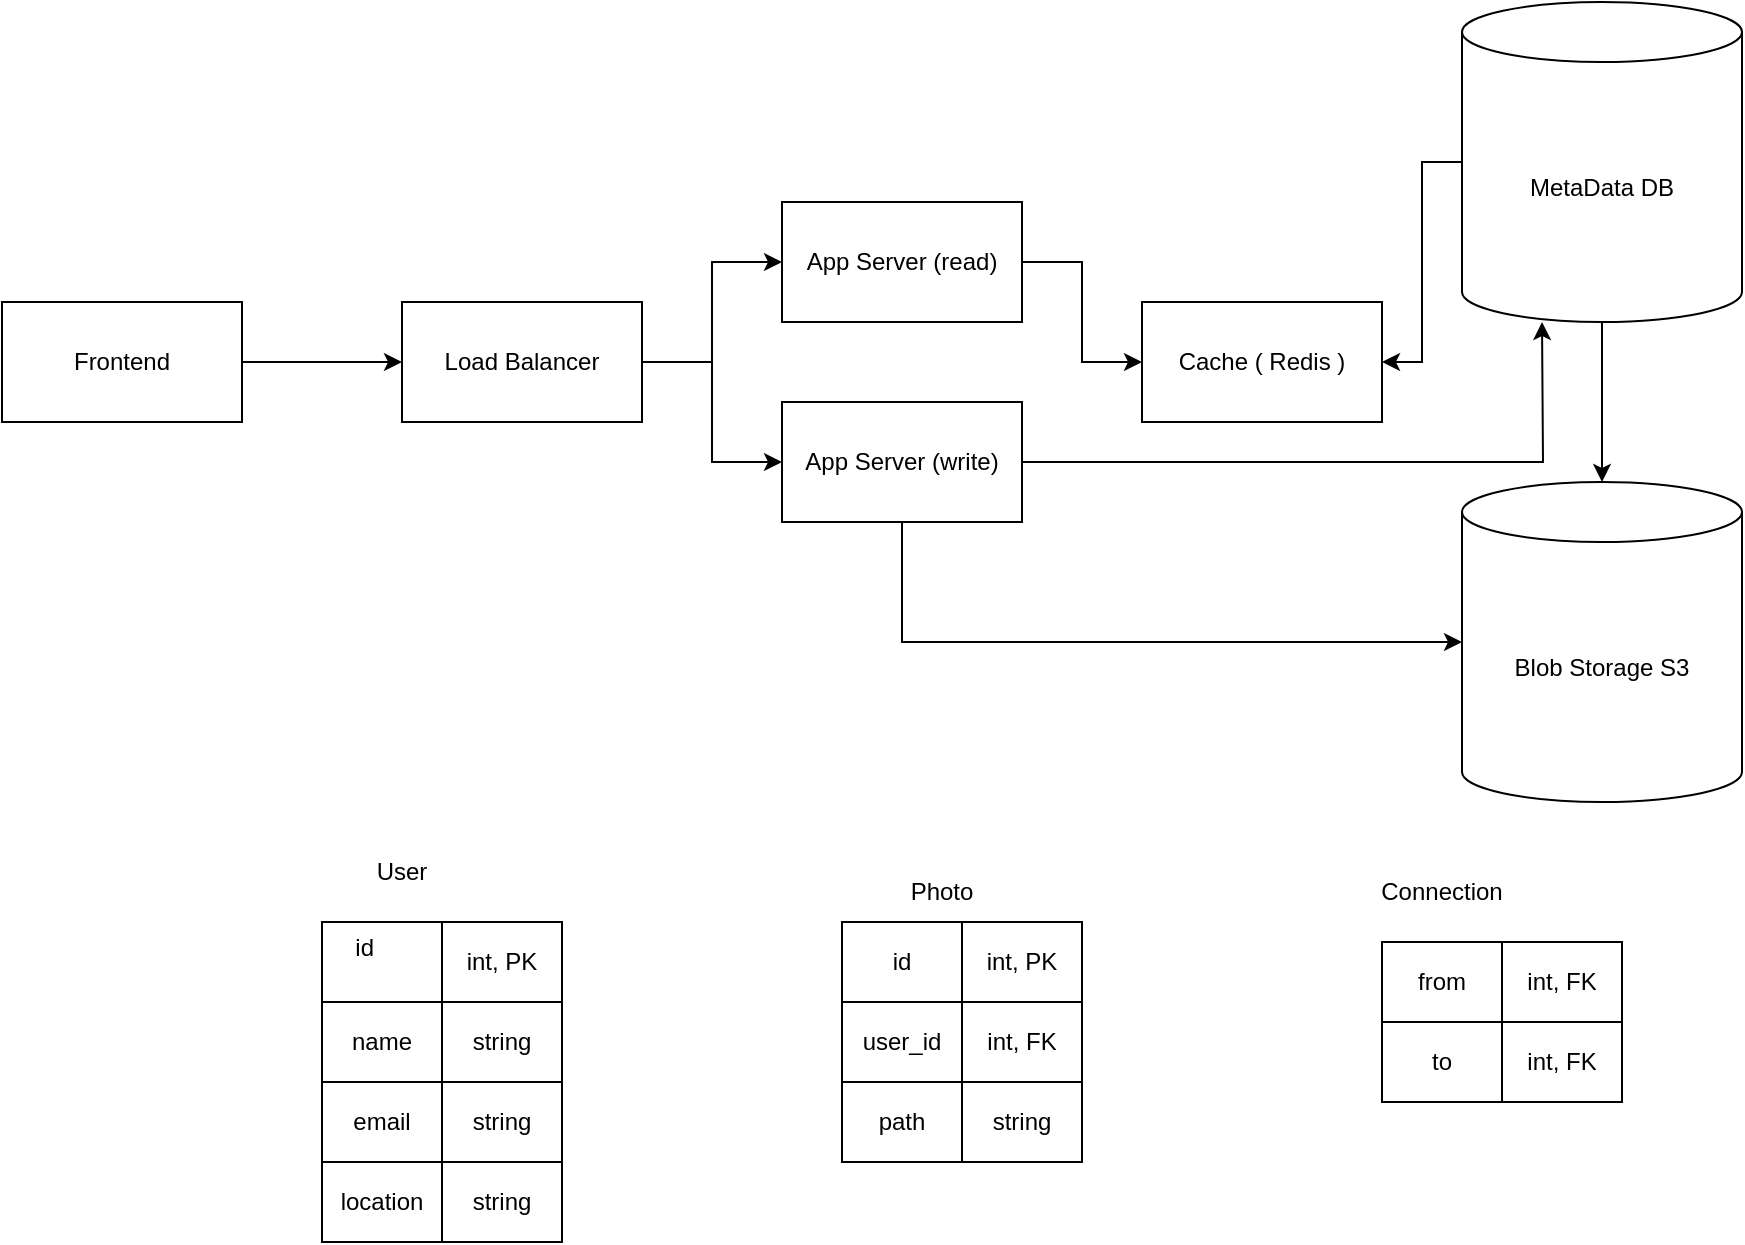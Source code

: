 <mxfile version="26.0.10">
  <diagram name="Page-1" id="4_LKqWrC4P0Q5ola9pTG">
    <mxGraphModel dx="2062" dy="656" grid="1" gridSize="10" guides="1" tooltips="1" connect="1" arrows="1" fold="1" page="1" pageScale="1" pageWidth="827" pageHeight="1169" math="0" shadow="0">
      <root>
        <mxCell id="0" />
        <mxCell id="1" parent="0" />
        <mxCell id="8ZHQOrAJMJdYSb0rg_SG-45" style="edgeStyle=orthogonalEdgeStyle;rounded=0;orthogonalLoop=1;jettySize=auto;html=1;entryX=0;entryY=0.5;entryDx=0;entryDy=0;" edge="1" parent="1" source="uXUYD9TR8dDUdcKyL0ho-1" target="8ZHQOrAJMJdYSb0rg_SG-42">
          <mxGeometry relative="1" as="geometry" />
        </mxCell>
        <mxCell id="uXUYD9TR8dDUdcKyL0ho-1" value="Frontend" style="rounded=0;whiteSpace=wrap;html=1;" parent="1" vertex="1">
          <mxGeometry x="-100" y="300" width="120" height="60" as="geometry" />
        </mxCell>
        <mxCell id="8ZHQOrAJMJdYSb0rg_SG-36" style="edgeStyle=orthogonalEdgeStyle;rounded=0;orthogonalLoop=1;jettySize=auto;html=1;entryX=0;entryY=0.5;entryDx=0;entryDy=0;" edge="1" parent="1" source="uXUYD9TR8dDUdcKyL0ho-2" target="8ZHQOrAJMJdYSb0rg_SG-35">
          <mxGeometry relative="1" as="geometry" />
        </mxCell>
        <mxCell id="uXUYD9TR8dDUdcKyL0ho-2" value="App Server (read)" style="rounded=0;whiteSpace=wrap;html=1;" parent="1" vertex="1">
          <mxGeometry x="290" y="250" width="120" height="60" as="geometry" />
        </mxCell>
        <mxCell id="ZqeYedmhHJAZJT02QC1D-1" value="" style="shape=table;startSize=0;container=1;collapsible=0;childLayout=tableLayout;" parent="1" vertex="1">
          <mxGeometry x="60" y="610" width="120" height="160" as="geometry" />
        </mxCell>
        <mxCell id="ZqeYedmhHJAZJT02QC1D-2" value="" style="shape=tableRow;horizontal=0;startSize=0;swimlaneHead=0;swimlaneBody=0;strokeColor=inherit;top=0;left=0;bottom=0;right=0;collapsible=0;dropTarget=0;fillColor=none;points=[[0,0.5],[1,0.5]];portConstraint=eastwest;" parent="ZqeYedmhHJAZJT02QC1D-1" vertex="1">
          <mxGeometry width="120" height="40" as="geometry" />
        </mxCell>
        <mxCell id="ZqeYedmhHJAZJT02QC1D-3" value="&lt;div&gt;id&lt;span style=&quot;white-space: pre;&quot;&gt;&#x9;&lt;/span&gt;&lt;/div&gt;&lt;div&gt;&lt;br/&gt;&lt;/div&gt;" style="shape=partialRectangle;html=1;whiteSpace=wrap;connectable=0;strokeColor=inherit;overflow=hidden;fillColor=none;top=0;left=0;bottom=0;right=0;pointerEvents=1;" parent="ZqeYedmhHJAZJT02QC1D-2" vertex="1">
          <mxGeometry width="60" height="40" as="geometry">
            <mxRectangle width="60" height="40" as="alternateBounds" />
          </mxGeometry>
        </mxCell>
        <mxCell id="ZqeYedmhHJAZJT02QC1D-4" value="int, PK" style="shape=partialRectangle;html=1;whiteSpace=wrap;connectable=0;strokeColor=inherit;overflow=hidden;fillColor=none;top=0;left=0;bottom=0;right=0;pointerEvents=1;" parent="ZqeYedmhHJAZJT02QC1D-2" vertex="1">
          <mxGeometry x="60" width="60" height="40" as="geometry">
            <mxRectangle width="60" height="40" as="alternateBounds" />
          </mxGeometry>
        </mxCell>
        <mxCell id="ZqeYedmhHJAZJT02QC1D-5" value="" style="shape=tableRow;horizontal=0;startSize=0;swimlaneHead=0;swimlaneBody=0;strokeColor=inherit;top=0;left=0;bottom=0;right=0;collapsible=0;dropTarget=0;fillColor=none;points=[[0,0.5],[1,0.5]];portConstraint=eastwest;" parent="ZqeYedmhHJAZJT02QC1D-1" vertex="1">
          <mxGeometry y="40" width="120" height="40" as="geometry" />
        </mxCell>
        <mxCell id="ZqeYedmhHJAZJT02QC1D-6" value="name" style="shape=partialRectangle;html=1;whiteSpace=wrap;connectable=0;strokeColor=inherit;overflow=hidden;fillColor=none;top=0;left=0;bottom=0;right=0;pointerEvents=1;" parent="ZqeYedmhHJAZJT02QC1D-5" vertex="1">
          <mxGeometry width="60" height="40" as="geometry">
            <mxRectangle width="60" height="40" as="alternateBounds" />
          </mxGeometry>
        </mxCell>
        <mxCell id="ZqeYedmhHJAZJT02QC1D-7" value="string" style="shape=partialRectangle;html=1;whiteSpace=wrap;connectable=0;strokeColor=inherit;overflow=hidden;fillColor=none;top=0;left=0;bottom=0;right=0;pointerEvents=1;" parent="ZqeYedmhHJAZJT02QC1D-5" vertex="1">
          <mxGeometry x="60" width="60" height="40" as="geometry">
            <mxRectangle width="60" height="40" as="alternateBounds" />
          </mxGeometry>
        </mxCell>
        <mxCell id="8ZHQOrAJMJdYSb0rg_SG-21" style="shape=tableRow;horizontal=0;startSize=0;swimlaneHead=0;swimlaneBody=0;strokeColor=inherit;top=0;left=0;bottom=0;right=0;collapsible=0;dropTarget=0;fillColor=none;points=[[0,0.5],[1,0.5]];portConstraint=eastwest;" vertex="1" parent="ZqeYedmhHJAZJT02QC1D-1">
          <mxGeometry y="80" width="120" height="40" as="geometry" />
        </mxCell>
        <mxCell id="8ZHQOrAJMJdYSb0rg_SG-22" value="email" style="shape=partialRectangle;html=1;whiteSpace=wrap;connectable=0;strokeColor=inherit;overflow=hidden;fillColor=none;top=0;left=0;bottom=0;right=0;pointerEvents=1;" vertex="1" parent="8ZHQOrAJMJdYSb0rg_SG-21">
          <mxGeometry width="60" height="40" as="geometry">
            <mxRectangle width="60" height="40" as="alternateBounds" />
          </mxGeometry>
        </mxCell>
        <mxCell id="8ZHQOrAJMJdYSb0rg_SG-23" value="string" style="shape=partialRectangle;html=1;whiteSpace=wrap;connectable=0;strokeColor=inherit;overflow=hidden;fillColor=none;top=0;left=0;bottom=0;right=0;pointerEvents=1;" vertex="1" parent="8ZHQOrAJMJdYSb0rg_SG-21">
          <mxGeometry x="60" width="60" height="40" as="geometry">
            <mxRectangle width="60" height="40" as="alternateBounds" />
          </mxGeometry>
        </mxCell>
        <mxCell id="8ZHQOrAJMJdYSb0rg_SG-24" style="shape=tableRow;horizontal=0;startSize=0;swimlaneHead=0;swimlaneBody=0;strokeColor=inherit;top=0;left=0;bottom=0;right=0;collapsible=0;dropTarget=0;fillColor=none;points=[[0,0.5],[1,0.5]];portConstraint=eastwest;" vertex="1" parent="ZqeYedmhHJAZJT02QC1D-1">
          <mxGeometry y="120" width="120" height="40" as="geometry" />
        </mxCell>
        <mxCell id="8ZHQOrAJMJdYSb0rg_SG-25" value="location" style="shape=partialRectangle;html=1;whiteSpace=wrap;connectable=0;strokeColor=inherit;overflow=hidden;fillColor=none;top=0;left=0;bottom=0;right=0;pointerEvents=1;" vertex="1" parent="8ZHQOrAJMJdYSb0rg_SG-24">
          <mxGeometry width="60" height="40" as="geometry">
            <mxRectangle width="60" height="40" as="alternateBounds" />
          </mxGeometry>
        </mxCell>
        <mxCell id="8ZHQOrAJMJdYSb0rg_SG-26" value="string" style="shape=partialRectangle;html=1;whiteSpace=wrap;connectable=0;strokeColor=inherit;overflow=hidden;fillColor=none;top=0;left=0;bottom=0;right=0;pointerEvents=1;" vertex="1" parent="8ZHQOrAJMJdYSb0rg_SG-24">
          <mxGeometry x="60" width="60" height="40" as="geometry">
            <mxRectangle width="60" height="40" as="alternateBounds" />
          </mxGeometry>
        </mxCell>
        <mxCell id="ZqeYedmhHJAZJT02QC1D-10" value="User" style="text;html=1;align=center;verticalAlign=middle;whiteSpace=wrap;rounded=0;" parent="1" vertex="1">
          <mxGeometry x="70" y="570" width="60" height="30" as="geometry" />
        </mxCell>
        <mxCell id="8ZHQOrAJMJdYSb0rg_SG-1" value="" style="shape=partialRectangle;html=1;whiteSpace=wrap;connectable=0;strokeColor=inherit;overflow=hidden;fillColor=none;top=0;left=0;bottom=0;right=0;pointerEvents=1;" vertex="1" parent="1">
          <mxGeometry x="390" y="620" width="60" height="40" as="geometry">
            <mxRectangle width="60" height="40" as="alternateBounds" />
          </mxGeometry>
        </mxCell>
        <mxCell id="8ZHQOrAJMJdYSb0rg_SG-2" value="" style="shape=partialRectangle;html=1;whiteSpace=wrap;connectable=0;strokeColor=inherit;overflow=hidden;fillColor=none;top=0;left=0;bottom=0;right=0;pointerEvents=1;" vertex="1" parent="1">
          <mxGeometry x="390" y="660" width="60" height="40" as="geometry">
            <mxRectangle width="60" height="40" as="alternateBounds" />
          </mxGeometry>
        </mxCell>
        <mxCell id="8ZHQOrAJMJdYSb0rg_SG-3" value="Photo" style="text;html=1;align=center;verticalAlign=middle;whiteSpace=wrap;rounded=0;" vertex="1" parent="1">
          <mxGeometry x="340" y="580" width="60" height="30" as="geometry" />
        </mxCell>
        <mxCell id="8ZHQOrAJMJdYSb0rg_SG-4" value="" style="shape=table;startSize=0;container=1;collapsible=0;childLayout=tableLayout;" vertex="1" parent="1">
          <mxGeometry x="320" y="610" width="120" height="120" as="geometry" />
        </mxCell>
        <mxCell id="8ZHQOrAJMJdYSb0rg_SG-5" value="" style="shape=tableRow;horizontal=0;startSize=0;swimlaneHead=0;swimlaneBody=0;strokeColor=inherit;top=0;left=0;bottom=0;right=0;collapsible=0;dropTarget=0;fillColor=none;points=[[0,0.5],[1,0.5]];portConstraint=eastwest;" vertex="1" parent="8ZHQOrAJMJdYSb0rg_SG-4">
          <mxGeometry width="120" height="40" as="geometry" />
        </mxCell>
        <mxCell id="8ZHQOrAJMJdYSb0rg_SG-6" value="id" style="shape=partialRectangle;html=1;whiteSpace=wrap;connectable=0;strokeColor=inherit;overflow=hidden;fillColor=none;top=0;left=0;bottom=0;right=0;pointerEvents=1;" vertex="1" parent="8ZHQOrAJMJdYSb0rg_SG-5">
          <mxGeometry width="60" height="40" as="geometry">
            <mxRectangle width="60" height="40" as="alternateBounds" />
          </mxGeometry>
        </mxCell>
        <mxCell id="8ZHQOrAJMJdYSb0rg_SG-7" value="int, PK" style="shape=partialRectangle;html=1;whiteSpace=wrap;connectable=0;strokeColor=inherit;overflow=hidden;fillColor=none;top=0;left=0;bottom=0;right=0;pointerEvents=1;" vertex="1" parent="8ZHQOrAJMJdYSb0rg_SG-5">
          <mxGeometry x="60" width="60" height="40" as="geometry">
            <mxRectangle width="60" height="40" as="alternateBounds" />
          </mxGeometry>
        </mxCell>
        <mxCell id="8ZHQOrAJMJdYSb0rg_SG-8" value="" style="shape=tableRow;horizontal=0;startSize=0;swimlaneHead=0;swimlaneBody=0;strokeColor=inherit;top=0;left=0;bottom=0;right=0;collapsible=0;dropTarget=0;fillColor=none;points=[[0,0.5],[1,0.5]];portConstraint=eastwest;" vertex="1" parent="8ZHQOrAJMJdYSb0rg_SG-4">
          <mxGeometry y="40" width="120" height="40" as="geometry" />
        </mxCell>
        <mxCell id="8ZHQOrAJMJdYSb0rg_SG-9" value="user_id" style="shape=partialRectangle;html=1;whiteSpace=wrap;connectable=0;strokeColor=inherit;overflow=hidden;fillColor=none;top=0;left=0;bottom=0;right=0;pointerEvents=1;" vertex="1" parent="8ZHQOrAJMJdYSb0rg_SG-8">
          <mxGeometry width="60" height="40" as="geometry">
            <mxRectangle width="60" height="40" as="alternateBounds" />
          </mxGeometry>
        </mxCell>
        <mxCell id="8ZHQOrAJMJdYSb0rg_SG-10" value="int, FK" style="shape=partialRectangle;html=1;whiteSpace=wrap;connectable=0;strokeColor=inherit;overflow=hidden;fillColor=none;top=0;left=0;bottom=0;right=0;pointerEvents=1;" vertex="1" parent="8ZHQOrAJMJdYSb0rg_SG-8">
          <mxGeometry x="60" width="60" height="40" as="geometry">
            <mxRectangle width="60" height="40" as="alternateBounds" />
          </mxGeometry>
        </mxCell>
        <mxCell id="8ZHQOrAJMJdYSb0rg_SG-27" style="shape=tableRow;horizontal=0;startSize=0;swimlaneHead=0;swimlaneBody=0;strokeColor=inherit;top=0;left=0;bottom=0;right=0;collapsible=0;dropTarget=0;fillColor=none;points=[[0,0.5],[1,0.5]];portConstraint=eastwest;" vertex="1" parent="8ZHQOrAJMJdYSb0rg_SG-4">
          <mxGeometry y="80" width="120" height="40" as="geometry" />
        </mxCell>
        <mxCell id="8ZHQOrAJMJdYSb0rg_SG-28" value="path" style="shape=partialRectangle;html=1;whiteSpace=wrap;connectable=0;strokeColor=inherit;overflow=hidden;fillColor=none;top=0;left=0;bottom=0;right=0;pointerEvents=1;" vertex="1" parent="8ZHQOrAJMJdYSb0rg_SG-27">
          <mxGeometry width="60" height="40" as="geometry">
            <mxRectangle width="60" height="40" as="alternateBounds" />
          </mxGeometry>
        </mxCell>
        <mxCell id="8ZHQOrAJMJdYSb0rg_SG-29" value="string" style="shape=partialRectangle;html=1;whiteSpace=wrap;connectable=0;strokeColor=inherit;overflow=hidden;fillColor=none;top=0;left=0;bottom=0;right=0;pointerEvents=1;" vertex="1" parent="8ZHQOrAJMJdYSb0rg_SG-27">
          <mxGeometry x="60" width="60" height="40" as="geometry">
            <mxRectangle width="60" height="40" as="alternateBounds" />
          </mxGeometry>
        </mxCell>
        <mxCell id="8ZHQOrAJMJdYSb0rg_SG-11" value="" style="shape=partialRectangle;html=1;whiteSpace=wrap;connectable=0;strokeColor=inherit;overflow=hidden;fillColor=none;top=0;left=0;bottom=0;right=0;pointerEvents=1;" vertex="1" parent="1">
          <mxGeometry x="400" y="630" width="60" height="40" as="geometry">
            <mxRectangle width="60" height="40" as="alternateBounds" />
          </mxGeometry>
        </mxCell>
        <mxCell id="8ZHQOrAJMJdYSb0rg_SG-13" value="Connection" style="text;html=1;align=center;verticalAlign=middle;whiteSpace=wrap;rounded=0;" vertex="1" parent="1">
          <mxGeometry x="590" y="580" width="60" height="30" as="geometry" />
        </mxCell>
        <mxCell id="8ZHQOrAJMJdYSb0rg_SG-14" value="" style="shape=table;startSize=0;container=1;collapsible=0;childLayout=tableLayout;" vertex="1" parent="1">
          <mxGeometry x="590" y="620" width="120" height="80" as="geometry" />
        </mxCell>
        <mxCell id="8ZHQOrAJMJdYSb0rg_SG-15" value="" style="shape=tableRow;horizontal=0;startSize=0;swimlaneHead=0;swimlaneBody=0;strokeColor=inherit;top=0;left=0;bottom=0;right=0;collapsible=0;dropTarget=0;fillColor=none;points=[[0,0.5],[1,0.5]];portConstraint=eastwest;" vertex="1" parent="8ZHQOrAJMJdYSb0rg_SG-14">
          <mxGeometry width="120" height="40" as="geometry" />
        </mxCell>
        <mxCell id="8ZHQOrAJMJdYSb0rg_SG-16" value="from" style="shape=partialRectangle;html=1;whiteSpace=wrap;connectable=0;strokeColor=inherit;overflow=hidden;fillColor=none;top=0;left=0;bottom=0;right=0;pointerEvents=1;" vertex="1" parent="8ZHQOrAJMJdYSb0rg_SG-15">
          <mxGeometry width="60" height="40" as="geometry">
            <mxRectangle width="60" height="40" as="alternateBounds" />
          </mxGeometry>
        </mxCell>
        <mxCell id="8ZHQOrAJMJdYSb0rg_SG-17" value="int, FK" style="shape=partialRectangle;html=1;whiteSpace=wrap;connectable=0;strokeColor=inherit;overflow=hidden;fillColor=none;top=0;left=0;bottom=0;right=0;pointerEvents=1;" vertex="1" parent="8ZHQOrAJMJdYSb0rg_SG-15">
          <mxGeometry x="60" width="60" height="40" as="geometry">
            <mxRectangle width="60" height="40" as="alternateBounds" />
          </mxGeometry>
        </mxCell>
        <mxCell id="8ZHQOrAJMJdYSb0rg_SG-18" value="" style="shape=tableRow;horizontal=0;startSize=0;swimlaneHead=0;swimlaneBody=0;strokeColor=inherit;top=0;left=0;bottom=0;right=0;collapsible=0;dropTarget=0;fillColor=none;points=[[0,0.5],[1,0.5]];portConstraint=eastwest;" vertex="1" parent="8ZHQOrAJMJdYSb0rg_SG-14">
          <mxGeometry y="40" width="120" height="40" as="geometry" />
        </mxCell>
        <mxCell id="8ZHQOrAJMJdYSb0rg_SG-19" value="to" style="shape=partialRectangle;html=1;whiteSpace=wrap;connectable=0;strokeColor=inherit;overflow=hidden;fillColor=none;top=0;left=0;bottom=0;right=0;pointerEvents=1;" vertex="1" parent="8ZHQOrAJMJdYSb0rg_SG-18">
          <mxGeometry width="60" height="40" as="geometry">
            <mxRectangle width="60" height="40" as="alternateBounds" />
          </mxGeometry>
        </mxCell>
        <mxCell id="8ZHQOrAJMJdYSb0rg_SG-20" value="int, FK" style="shape=partialRectangle;html=1;whiteSpace=wrap;connectable=0;strokeColor=inherit;overflow=hidden;fillColor=none;top=0;left=0;bottom=0;right=0;pointerEvents=1;" vertex="1" parent="8ZHQOrAJMJdYSb0rg_SG-18">
          <mxGeometry x="60" width="60" height="40" as="geometry">
            <mxRectangle width="60" height="40" as="alternateBounds" />
          </mxGeometry>
        </mxCell>
        <mxCell id="8ZHQOrAJMJdYSb0rg_SG-39" style="edgeStyle=orthogonalEdgeStyle;rounded=0;orthogonalLoop=1;jettySize=auto;html=1;" edge="1" parent="1" source="8ZHQOrAJMJdYSb0rg_SG-32" target="8ZHQOrAJMJdYSb0rg_SG-33">
          <mxGeometry relative="1" as="geometry" />
        </mxCell>
        <mxCell id="8ZHQOrAJMJdYSb0rg_SG-40" style="edgeStyle=orthogonalEdgeStyle;rounded=0;orthogonalLoop=1;jettySize=auto;html=1;" edge="1" parent="1" source="8ZHQOrAJMJdYSb0rg_SG-32" target="8ZHQOrAJMJdYSb0rg_SG-35">
          <mxGeometry relative="1" as="geometry" />
        </mxCell>
        <mxCell id="8ZHQOrAJMJdYSb0rg_SG-32" value="MetaData DB" style="shape=cylinder3;whiteSpace=wrap;html=1;boundedLbl=1;backgroundOutline=1;size=15;" vertex="1" parent="1">
          <mxGeometry x="630" y="150" width="140" height="160" as="geometry" />
        </mxCell>
        <mxCell id="8ZHQOrAJMJdYSb0rg_SG-33" value="Blob Storage S3" style="shape=cylinder3;whiteSpace=wrap;html=1;boundedLbl=1;backgroundOutline=1;size=15;" vertex="1" parent="1">
          <mxGeometry x="630" y="390" width="140" height="160" as="geometry" />
        </mxCell>
        <mxCell id="8ZHQOrAJMJdYSb0rg_SG-41" style="edgeStyle=orthogonalEdgeStyle;rounded=0;orthogonalLoop=1;jettySize=auto;html=1;" edge="1" parent="1" source="8ZHQOrAJMJdYSb0rg_SG-34" target="8ZHQOrAJMJdYSb0rg_SG-33">
          <mxGeometry relative="1" as="geometry">
            <Array as="points">
              <mxPoint x="350" y="470" />
            </Array>
          </mxGeometry>
        </mxCell>
        <mxCell id="8ZHQOrAJMJdYSb0rg_SG-34" value="App Server (write)" style="rounded=0;whiteSpace=wrap;html=1;" vertex="1" parent="1">
          <mxGeometry x="290" y="350" width="120" height="60" as="geometry" />
        </mxCell>
        <mxCell id="8ZHQOrAJMJdYSb0rg_SG-35" value="Cache ( Redis ) " style="rounded=0;whiteSpace=wrap;html=1;" vertex="1" parent="1">
          <mxGeometry x="470" y="300" width="120" height="60" as="geometry" />
        </mxCell>
        <mxCell id="8ZHQOrAJMJdYSb0rg_SG-38" style="edgeStyle=orthogonalEdgeStyle;rounded=0;orthogonalLoop=1;jettySize=auto;html=1;" edge="1" parent="1" source="8ZHQOrAJMJdYSb0rg_SG-34">
          <mxGeometry relative="1" as="geometry">
            <mxPoint x="670" y="310" as="targetPoint" />
          </mxGeometry>
        </mxCell>
        <mxCell id="8ZHQOrAJMJdYSb0rg_SG-43" style="edgeStyle=orthogonalEdgeStyle;rounded=0;orthogonalLoop=1;jettySize=auto;html=1;entryX=0;entryY=0.5;entryDx=0;entryDy=0;" edge="1" parent="1" source="8ZHQOrAJMJdYSb0rg_SG-42" target="8ZHQOrAJMJdYSb0rg_SG-34">
          <mxGeometry relative="1" as="geometry" />
        </mxCell>
        <mxCell id="8ZHQOrAJMJdYSb0rg_SG-44" style="edgeStyle=orthogonalEdgeStyle;rounded=0;orthogonalLoop=1;jettySize=auto;html=1;entryX=0;entryY=0.5;entryDx=0;entryDy=0;" edge="1" parent="1" source="8ZHQOrAJMJdYSb0rg_SG-42" target="uXUYD9TR8dDUdcKyL0ho-2">
          <mxGeometry relative="1" as="geometry" />
        </mxCell>
        <mxCell id="8ZHQOrAJMJdYSb0rg_SG-42" value="Load Balancer" style="rounded=0;whiteSpace=wrap;html=1;" vertex="1" parent="1">
          <mxGeometry x="100" y="300" width="120" height="60" as="geometry" />
        </mxCell>
      </root>
    </mxGraphModel>
  </diagram>
</mxfile>
